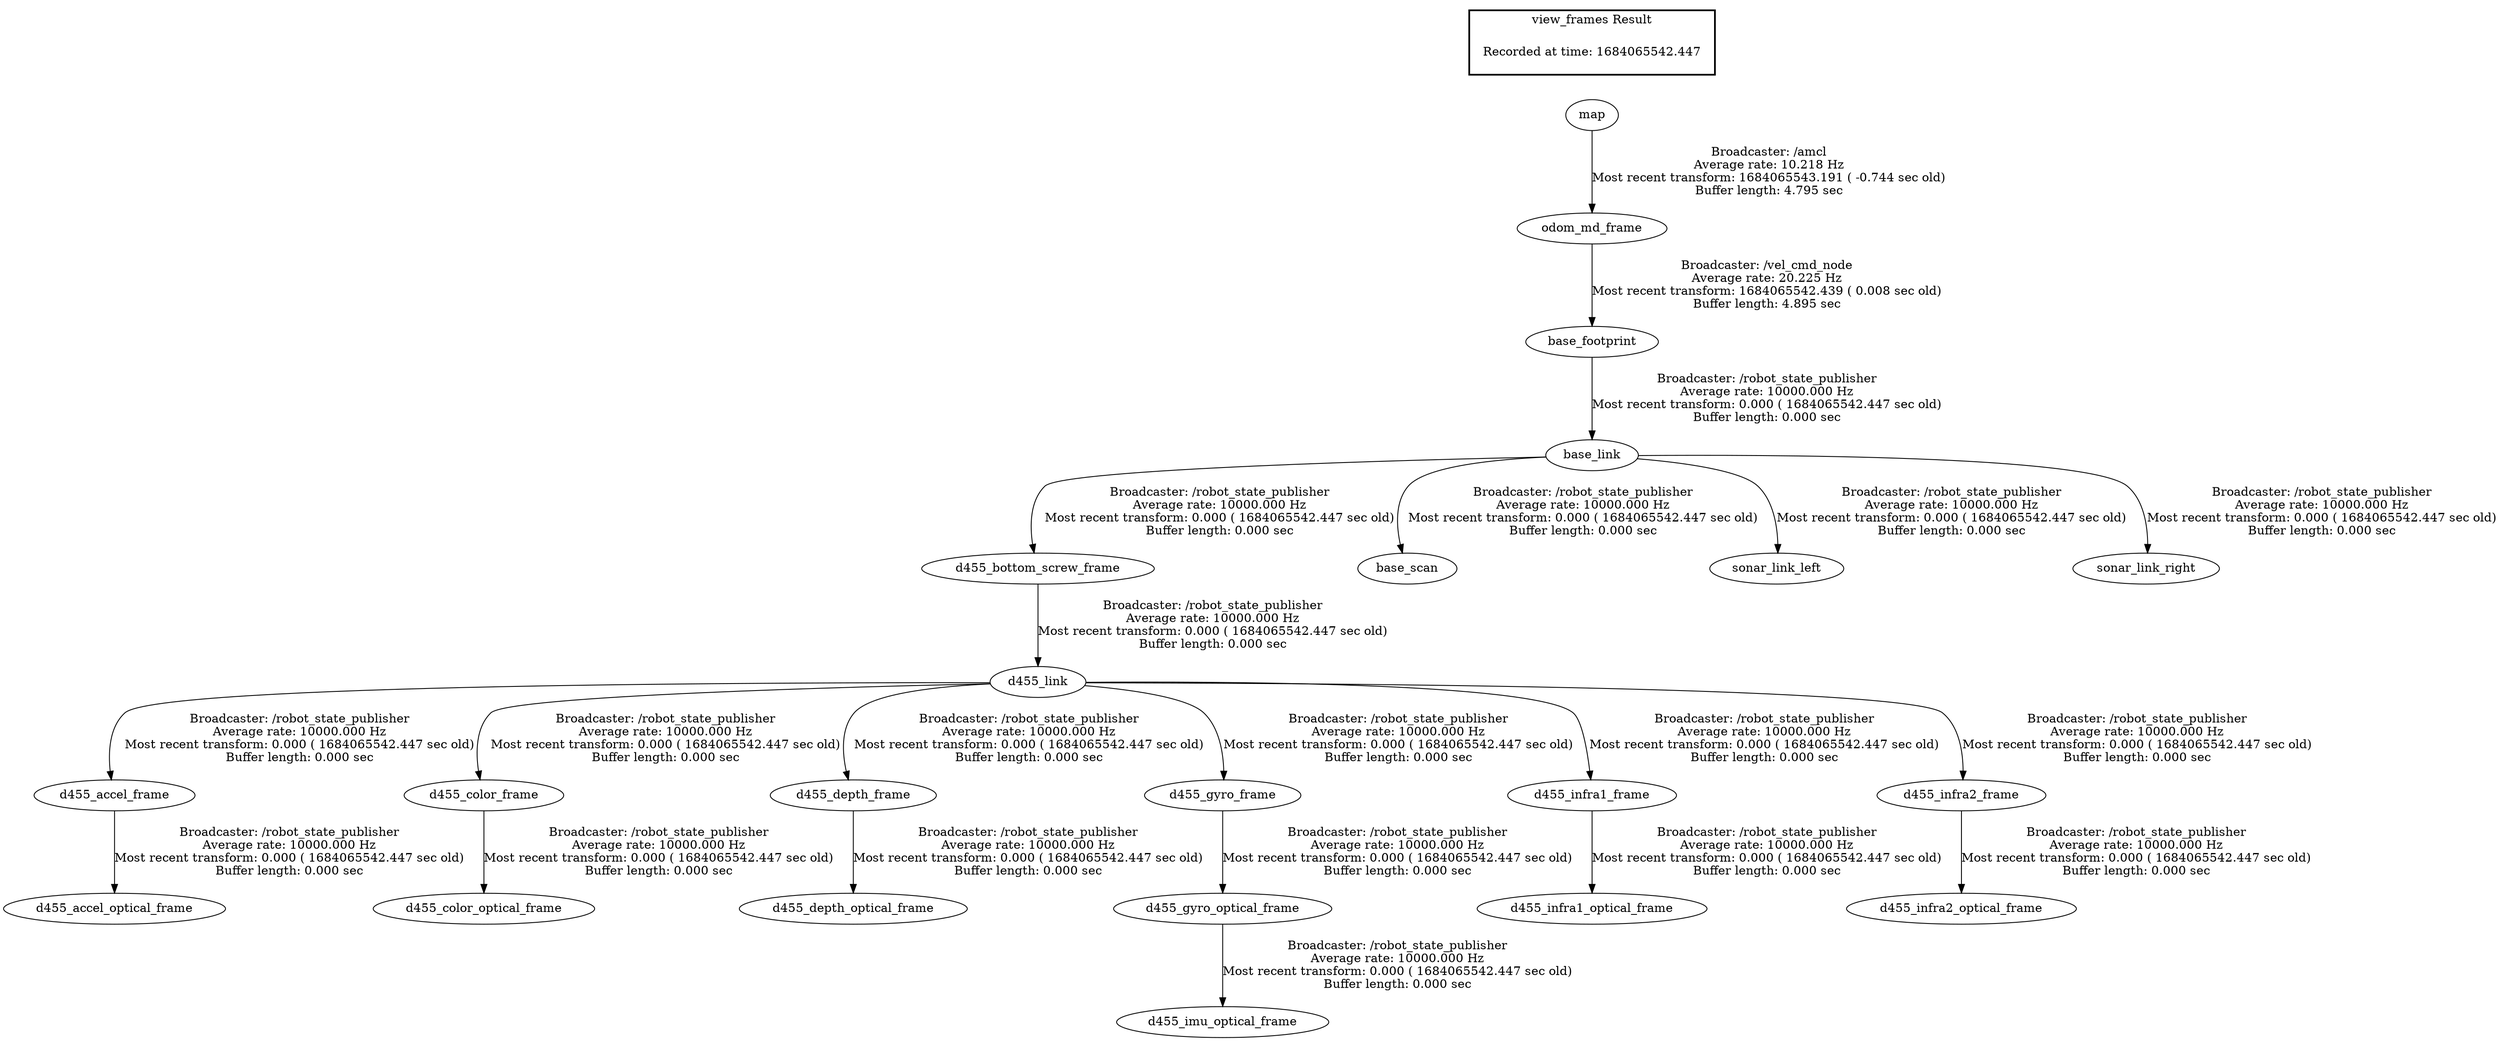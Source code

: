 digraph G {
"base_footprint" -> "base_link"[label="Broadcaster: /robot_state_publisher\nAverage rate: 10000.000 Hz\nMost recent transform: 0.000 ( 1684065542.447 sec old)\nBuffer length: 0.000 sec\n"];
"odom_md_frame" -> "base_footprint"[label="Broadcaster: /vel_cmd_node\nAverage rate: 20.225 Hz\nMost recent transform: 1684065542.439 ( 0.008 sec old)\nBuffer length: 4.895 sec\n"];
"d455_link" -> "d455_accel_frame"[label="Broadcaster: /robot_state_publisher\nAverage rate: 10000.000 Hz\nMost recent transform: 0.000 ( 1684065542.447 sec old)\nBuffer length: 0.000 sec\n"];
"d455_bottom_screw_frame" -> "d455_link"[label="Broadcaster: /robot_state_publisher\nAverage rate: 10000.000 Hz\nMost recent transform: 0.000 ( 1684065542.447 sec old)\nBuffer length: 0.000 sec\n"];
"d455_accel_frame" -> "d455_accel_optical_frame"[label="Broadcaster: /robot_state_publisher\nAverage rate: 10000.000 Hz\nMost recent transform: 0.000 ( 1684065542.447 sec old)\nBuffer length: 0.000 sec\n"];
"d455_link" -> "d455_color_frame"[label="Broadcaster: /robot_state_publisher\nAverage rate: 10000.000 Hz\nMost recent transform: 0.000 ( 1684065542.447 sec old)\nBuffer length: 0.000 sec\n"];
"d455_color_frame" -> "d455_color_optical_frame"[label="Broadcaster: /robot_state_publisher\nAverage rate: 10000.000 Hz\nMost recent transform: 0.000 ( 1684065542.447 sec old)\nBuffer length: 0.000 sec\n"];
"d455_link" -> "d455_depth_frame"[label="Broadcaster: /robot_state_publisher\nAverage rate: 10000.000 Hz\nMost recent transform: 0.000 ( 1684065542.447 sec old)\nBuffer length: 0.000 sec\n"];
"d455_depth_frame" -> "d455_depth_optical_frame"[label="Broadcaster: /robot_state_publisher\nAverage rate: 10000.000 Hz\nMost recent transform: 0.000 ( 1684065542.447 sec old)\nBuffer length: 0.000 sec\n"];
"d455_link" -> "d455_gyro_frame"[label="Broadcaster: /robot_state_publisher\nAverage rate: 10000.000 Hz\nMost recent transform: 0.000 ( 1684065542.447 sec old)\nBuffer length: 0.000 sec\n"];
"d455_gyro_frame" -> "d455_gyro_optical_frame"[label="Broadcaster: /robot_state_publisher\nAverage rate: 10000.000 Hz\nMost recent transform: 0.000 ( 1684065542.447 sec old)\nBuffer length: 0.000 sec\n"];
"d455_gyro_optical_frame" -> "d455_imu_optical_frame"[label="Broadcaster: /robot_state_publisher\nAverage rate: 10000.000 Hz\nMost recent transform: 0.000 ( 1684065542.447 sec old)\nBuffer length: 0.000 sec\n"];
"d455_link" -> "d455_infra1_frame"[label="Broadcaster: /robot_state_publisher\nAverage rate: 10000.000 Hz\nMost recent transform: 0.000 ( 1684065542.447 sec old)\nBuffer length: 0.000 sec\n"];
"d455_infra1_frame" -> "d455_infra1_optical_frame"[label="Broadcaster: /robot_state_publisher\nAverage rate: 10000.000 Hz\nMost recent transform: 0.000 ( 1684065542.447 sec old)\nBuffer length: 0.000 sec\n"];
"d455_link" -> "d455_infra2_frame"[label="Broadcaster: /robot_state_publisher\nAverage rate: 10000.000 Hz\nMost recent transform: 0.000 ( 1684065542.447 sec old)\nBuffer length: 0.000 sec\n"];
"d455_infra2_frame" -> "d455_infra2_optical_frame"[label="Broadcaster: /robot_state_publisher\nAverage rate: 10000.000 Hz\nMost recent transform: 0.000 ( 1684065542.447 sec old)\nBuffer length: 0.000 sec\n"];
"base_link" -> "d455_bottom_screw_frame"[label="Broadcaster: /robot_state_publisher\nAverage rate: 10000.000 Hz\nMost recent transform: 0.000 ( 1684065542.447 sec old)\nBuffer length: 0.000 sec\n"];
"base_link" -> "base_scan"[label="Broadcaster: /robot_state_publisher\nAverage rate: 10000.000 Hz\nMost recent transform: 0.000 ( 1684065542.447 sec old)\nBuffer length: 0.000 sec\n"];
"base_link" -> "sonar_link_left"[label="Broadcaster: /robot_state_publisher\nAverage rate: 10000.000 Hz\nMost recent transform: 0.000 ( 1684065542.447 sec old)\nBuffer length: 0.000 sec\n"];
"base_link" -> "sonar_link_right"[label="Broadcaster: /robot_state_publisher\nAverage rate: 10000.000 Hz\nMost recent transform: 0.000 ( 1684065542.447 sec old)\nBuffer length: 0.000 sec\n"];
"map" -> "odom_md_frame"[label="Broadcaster: /amcl\nAverage rate: 10.218 Hz\nMost recent transform: 1684065543.191 ( -0.744 sec old)\nBuffer length: 4.795 sec\n"];
edge [style=invis];
 subgraph cluster_legend { style=bold; color=black; label ="view_frames Result";
"Recorded at time: 1684065542.447"[ shape=plaintext ] ;
 }->"map";
}